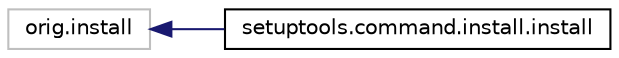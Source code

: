 digraph "Graphical Class Hierarchy"
{
 // LATEX_PDF_SIZE
  edge [fontname="Helvetica",fontsize="10",labelfontname="Helvetica",labelfontsize="10"];
  node [fontname="Helvetica",fontsize="10",shape=record];
  rankdir="LR";
  Node997 [label="orig.install",height=0.2,width=0.4,color="grey75", fillcolor="white", style="filled",tooltip=" "];
  Node997 -> Node0 [dir="back",color="midnightblue",fontsize="10",style="solid",fontname="Helvetica"];
  Node0 [label="setuptools.command.install.install",height=0.2,width=0.4,color="black", fillcolor="white", style="filled",URL="$classsetuptools_1_1command_1_1install_1_1install.html",tooltip=" "];
}
